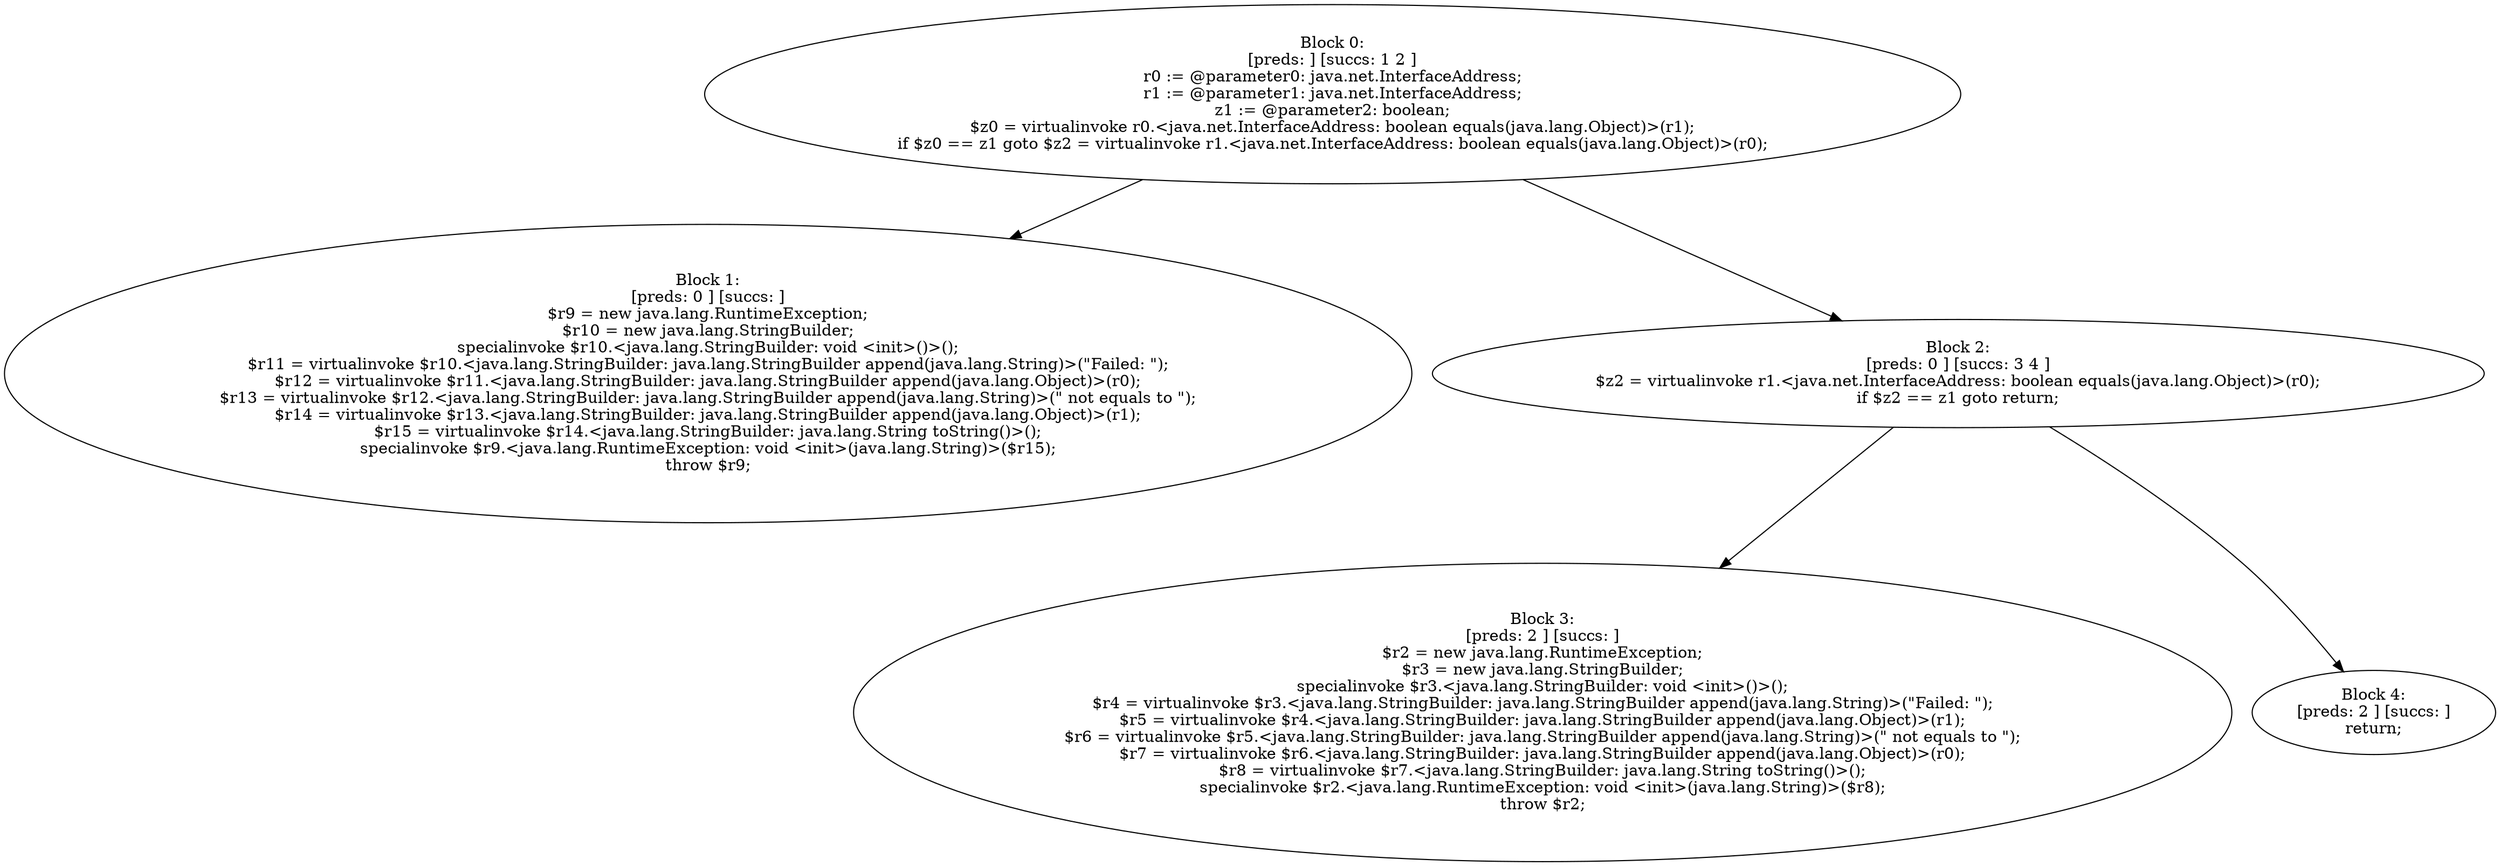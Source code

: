 digraph "unitGraph" {
    "Block 0:
[preds: ] [succs: 1 2 ]
r0 := @parameter0: java.net.InterfaceAddress;
r1 := @parameter1: java.net.InterfaceAddress;
z1 := @parameter2: boolean;
$z0 = virtualinvoke r0.<java.net.InterfaceAddress: boolean equals(java.lang.Object)>(r1);
if $z0 == z1 goto $z2 = virtualinvoke r1.<java.net.InterfaceAddress: boolean equals(java.lang.Object)>(r0);
"
    "Block 1:
[preds: 0 ] [succs: ]
$r9 = new java.lang.RuntimeException;
$r10 = new java.lang.StringBuilder;
specialinvoke $r10.<java.lang.StringBuilder: void <init>()>();
$r11 = virtualinvoke $r10.<java.lang.StringBuilder: java.lang.StringBuilder append(java.lang.String)>(\"Failed: \");
$r12 = virtualinvoke $r11.<java.lang.StringBuilder: java.lang.StringBuilder append(java.lang.Object)>(r0);
$r13 = virtualinvoke $r12.<java.lang.StringBuilder: java.lang.StringBuilder append(java.lang.String)>(\" not equals to \");
$r14 = virtualinvoke $r13.<java.lang.StringBuilder: java.lang.StringBuilder append(java.lang.Object)>(r1);
$r15 = virtualinvoke $r14.<java.lang.StringBuilder: java.lang.String toString()>();
specialinvoke $r9.<java.lang.RuntimeException: void <init>(java.lang.String)>($r15);
throw $r9;
"
    "Block 2:
[preds: 0 ] [succs: 3 4 ]
$z2 = virtualinvoke r1.<java.net.InterfaceAddress: boolean equals(java.lang.Object)>(r0);
if $z2 == z1 goto return;
"
    "Block 3:
[preds: 2 ] [succs: ]
$r2 = new java.lang.RuntimeException;
$r3 = new java.lang.StringBuilder;
specialinvoke $r3.<java.lang.StringBuilder: void <init>()>();
$r4 = virtualinvoke $r3.<java.lang.StringBuilder: java.lang.StringBuilder append(java.lang.String)>(\"Failed: \");
$r5 = virtualinvoke $r4.<java.lang.StringBuilder: java.lang.StringBuilder append(java.lang.Object)>(r1);
$r6 = virtualinvoke $r5.<java.lang.StringBuilder: java.lang.StringBuilder append(java.lang.String)>(\" not equals to \");
$r7 = virtualinvoke $r6.<java.lang.StringBuilder: java.lang.StringBuilder append(java.lang.Object)>(r0);
$r8 = virtualinvoke $r7.<java.lang.StringBuilder: java.lang.String toString()>();
specialinvoke $r2.<java.lang.RuntimeException: void <init>(java.lang.String)>($r8);
throw $r2;
"
    "Block 4:
[preds: 2 ] [succs: ]
return;
"
    "Block 0:
[preds: ] [succs: 1 2 ]
r0 := @parameter0: java.net.InterfaceAddress;
r1 := @parameter1: java.net.InterfaceAddress;
z1 := @parameter2: boolean;
$z0 = virtualinvoke r0.<java.net.InterfaceAddress: boolean equals(java.lang.Object)>(r1);
if $z0 == z1 goto $z2 = virtualinvoke r1.<java.net.InterfaceAddress: boolean equals(java.lang.Object)>(r0);
"->"Block 1:
[preds: 0 ] [succs: ]
$r9 = new java.lang.RuntimeException;
$r10 = new java.lang.StringBuilder;
specialinvoke $r10.<java.lang.StringBuilder: void <init>()>();
$r11 = virtualinvoke $r10.<java.lang.StringBuilder: java.lang.StringBuilder append(java.lang.String)>(\"Failed: \");
$r12 = virtualinvoke $r11.<java.lang.StringBuilder: java.lang.StringBuilder append(java.lang.Object)>(r0);
$r13 = virtualinvoke $r12.<java.lang.StringBuilder: java.lang.StringBuilder append(java.lang.String)>(\" not equals to \");
$r14 = virtualinvoke $r13.<java.lang.StringBuilder: java.lang.StringBuilder append(java.lang.Object)>(r1);
$r15 = virtualinvoke $r14.<java.lang.StringBuilder: java.lang.String toString()>();
specialinvoke $r9.<java.lang.RuntimeException: void <init>(java.lang.String)>($r15);
throw $r9;
";
    "Block 0:
[preds: ] [succs: 1 2 ]
r0 := @parameter0: java.net.InterfaceAddress;
r1 := @parameter1: java.net.InterfaceAddress;
z1 := @parameter2: boolean;
$z0 = virtualinvoke r0.<java.net.InterfaceAddress: boolean equals(java.lang.Object)>(r1);
if $z0 == z1 goto $z2 = virtualinvoke r1.<java.net.InterfaceAddress: boolean equals(java.lang.Object)>(r0);
"->"Block 2:
[preds: 0 ] [succs: 3 4 ]
$z2 = virtualinvoke r1.<java.net.InterfaceAddress: boolean equals(java.lang.Object)>(r0);
if $z2 == z1 goto return;
";
    "Block 2:
[preds: 0 ] [succs: 3 4 ]
$z2 = virtualinvoke r1.<java.net.InterfaceAddress: boolean equals(java.lang.Object)>(r0);
if $z2 == z1 goto return;
"->"Block 3:
[preds: 2 ] [succs: ]
$r2 = new java.lang.RuntimeException;
$r3 = new java.lang.StringBuilder;
specialinvoke $r3.<java.lang.StringBuilder: void <init>()>();
$r4 = virtualinvoke $r3.<java.lang.StringBuilder: java.lang.StringBuilder append(java.lang.String)>(\"Failed: \");
$r5 = virtualinvoke $r4.<java.lang.StringBuilder: java.lang.StringBuilder append(java.lang.Object)>(r1);
$r6 = virtualinvoke $r5.<java.lang.StringBuilder: java.lang.StringBuilder append(java.lang.String)>(\" not equals to \");
$r7 = virtualinvoke $r6.<java.lang.StringBuilder: java.lang.StringBuilder append(java.lang.Object)>(r0);
$r8 = virtualinvoke $r7.<java.lang.StringBuilder: java.lang.String toString()>();
specialinvoke $r2.<java.lang.RuntimeException: void <init>(java.lang.String)>($r8);
throw $r2;
";
    "Block 2:
[preds: 0 ] [succs: 3 4 ]
$z2 = virtualinvoke r1.<java.net.InterfaceAddress: boolean equals(java.lang.Object)>(r0);
if $z2 == z1 goto return;
"->"Block 4:
[preds: 2 ] [succs: ]
return;
";
}
